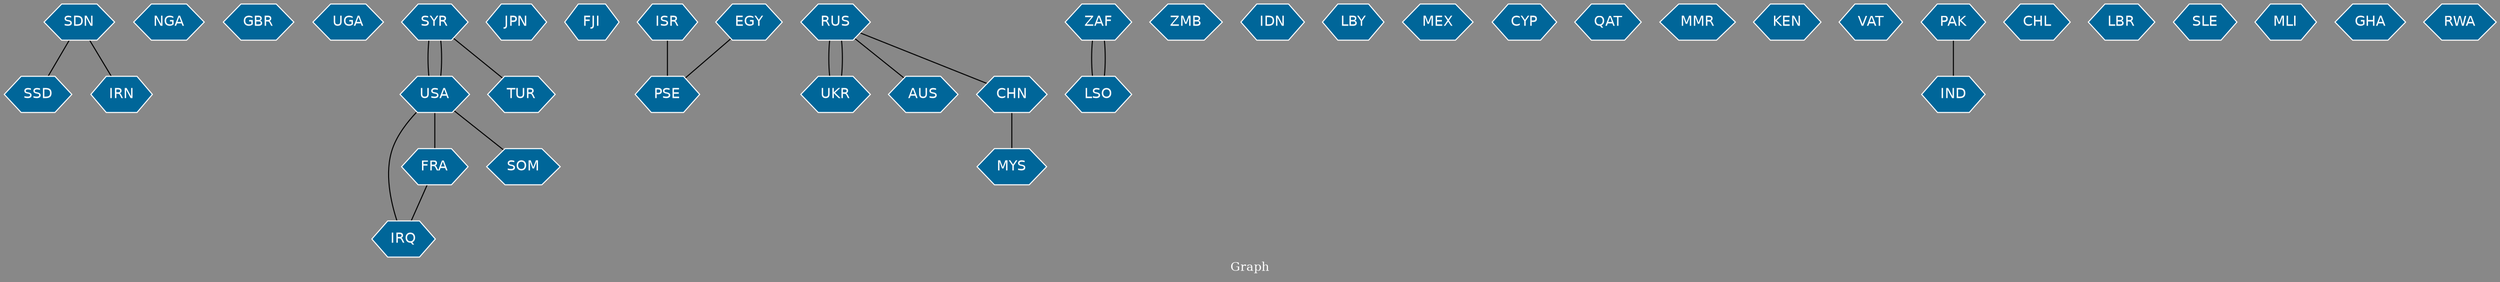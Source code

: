 // Countries together in item graph
graph {
	graph [bgcolor="#888888" fontcolor=white fontsize=12 label="Graph" outputorder=edgesfirst overlap=prism]
	node [color=white fillcolor="#006699" fontcolor=white fontname=Helvetica shape=hexagon style=filled]
	edge [arrowhead=open color=black fontcolor=white fontname=Courier fontsize=12]
		SDN [label=SDN]
		SSD [label=SSD]
		NGA [label=NGA]
		GBR [label=GBR]
		UGA [label=UGA]
		SYR [label=SYR]
		USA [label=USA]
		JPN [label=JPN]
		FJI [label=FJI]
		ISR [label=ISR]
		PSE [label=PSE]
		RUS [label=RUS]
		UKR [label=UKR]
		IRQ [label=IRQ]
		ZAF [label=ZAF]
		EGY [label=EGY]
		AUS [label=AUS]
		LSO [label=LSO]
		ZMB [label=ZMB]
		IDN [label=IDN]
		LBY [label=LBY]
		CHN [label=CHN]
		MEX [label=MEX]
		CYP [label=CYP]
		QAT [label=QAT]
		MMR [label=MMR]
		FRA [label=FRA]
		KEN [label=KEN]
		VAT [label=VAT]
		IND [label=IND]
		TUR [label=TUR]
		PAK [label=PAK]
		CHL [label=CHL]
		LBR [label=LBR]
		IRN [label=IRN]
		SLE [label=SLE]
		SOM [label=SOM]
		MLI [label=MLI]
		MYS [label=MYS]
		GHA [label=GHA]
		RWA [label=RWA]
			RUS -- AUS [weight=1]
			USA -- IRQ [weight=1]
			CHN -- MYS [weight=1]
			SYR -- USA [weight=2]
			FRA -- IRQ [weight=1]
			ISR -- PSE [weight=2]
			SYR -- TUR [weight=1]
			UKR -- RUS [weight=2]
			LSO -- ZAF [weight=1]
			SDN -- IRN [weight=1]
			ZAF -- LSO [weight=1]
			RUS -- UKR [weight=2]
			USA -- FRA [weight=1]
			RUS -- CHN [weight=1]
			USA -- SOM [weight=1]
			EGY -- PSE [weight=1]
			PAK -- IND [weight=1]
			USA -- SYR [weight=1]
			SDN -- SSD [weight=1]
}
